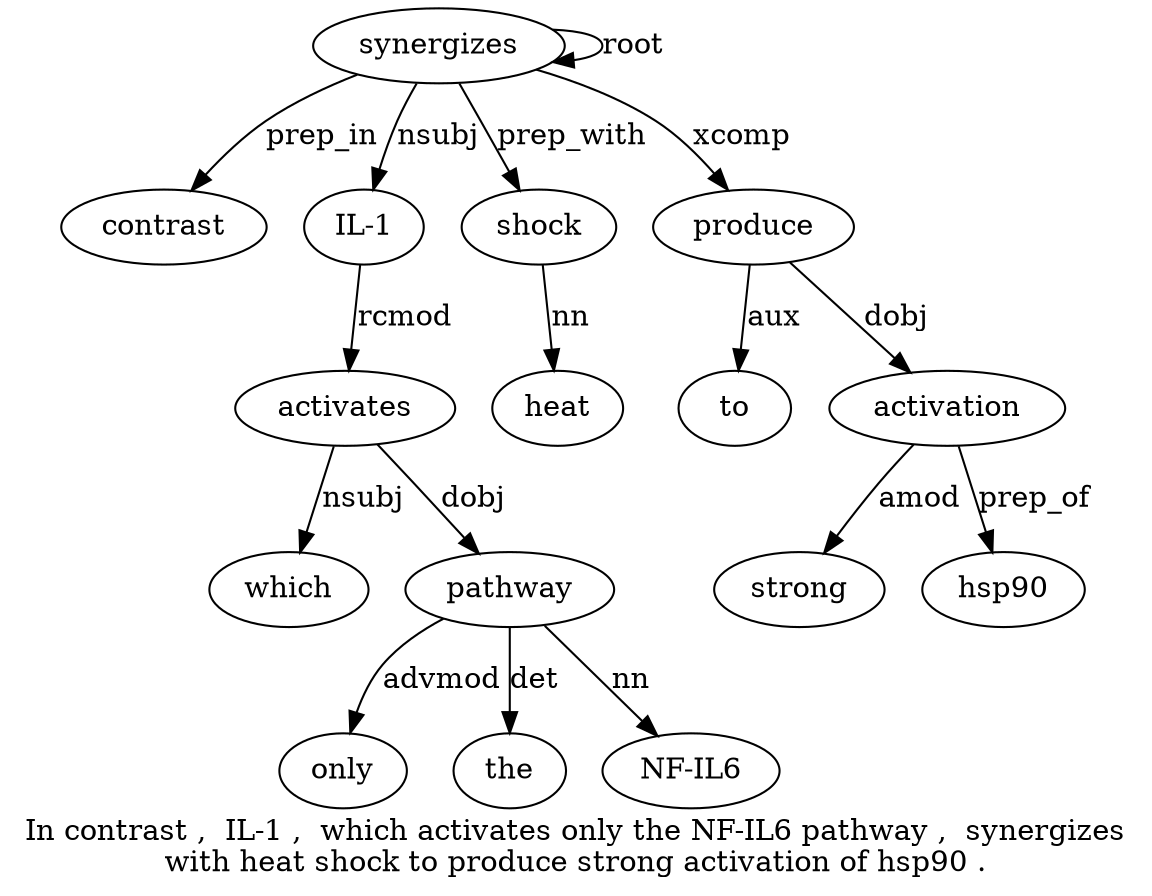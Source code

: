 digraph "In contrast ,  IL-1 ,  which activates only the NF-IL6 pathway ,  synergizes with heat shock to produce strong activation of hsp90 ." {
label="In contrast ,  IL-1 ,  which activates only the NF-IL6 pathway ,  synergizes
with heat shock to produce strong activation of hsp90 .";
synergizes13 [style=filled, fillcolor=white, label=synergizes];
contrast2 [style=filled, fillcolor=white, label=contrast];
synergizes13 -> contrast2  [label=prep_in];
"IL-14" [style=filled, fillcolor=white, label="IL-1"];
synergizes13 -> "IL-14"  [label=nsubj];
activates7 [style=filled, fillcolor=white, label=activates];
which6 [style=filled, fillcolor=white, label=which];
activates7 -> which6  [label=nsubj];
"IL-14" -> activates7  [label=rcmod];
pathway11 [style=filled, fillcolor=white, label=pathway];
only8 [style=filled, fillcolor=white, label=only];
pathway11 -> only8  [label=advmod];
the9 [style=filled, fillcolor=white, label=the];
pathway11 -> the9  [label=det];
"NF-IL610" [style=filled, fillcolor=white, label="NF-IL6"];
pathway11 -> "NF-IL610"  [label=nn];
activates7 -> pathway11  [label=dobj];
synergizes13 -> synergizes13  [label=root];
shock16 [style=filled, fillcolor=white, label=shock];
heat15 [style=filled, fillcolor=white, label=heat];
shock16 -> heat15  [label=nn];
synergizes13 -> shock16  [label=prep_with];
produce18 [style=filled, fillcolor=white, label=produce];
to17 [style=filled, fillcolor=white, label=to];
produce18 -> to17  [label=aux];
synergizes13 -> produce18  [label=xcomp];
activation20 [style=filled, fillcolor=white, label=activation];
strong19 [style=filled, fillcolor=white, label=strong];
activation20 -> strong19  [label=amod];
produce18 -> activation20  [label=dobj];
hsp9022 [style=filled, fillcolor=white, label=hsp90];
activation20 -> hsp9022  [label=prep_of];
}
